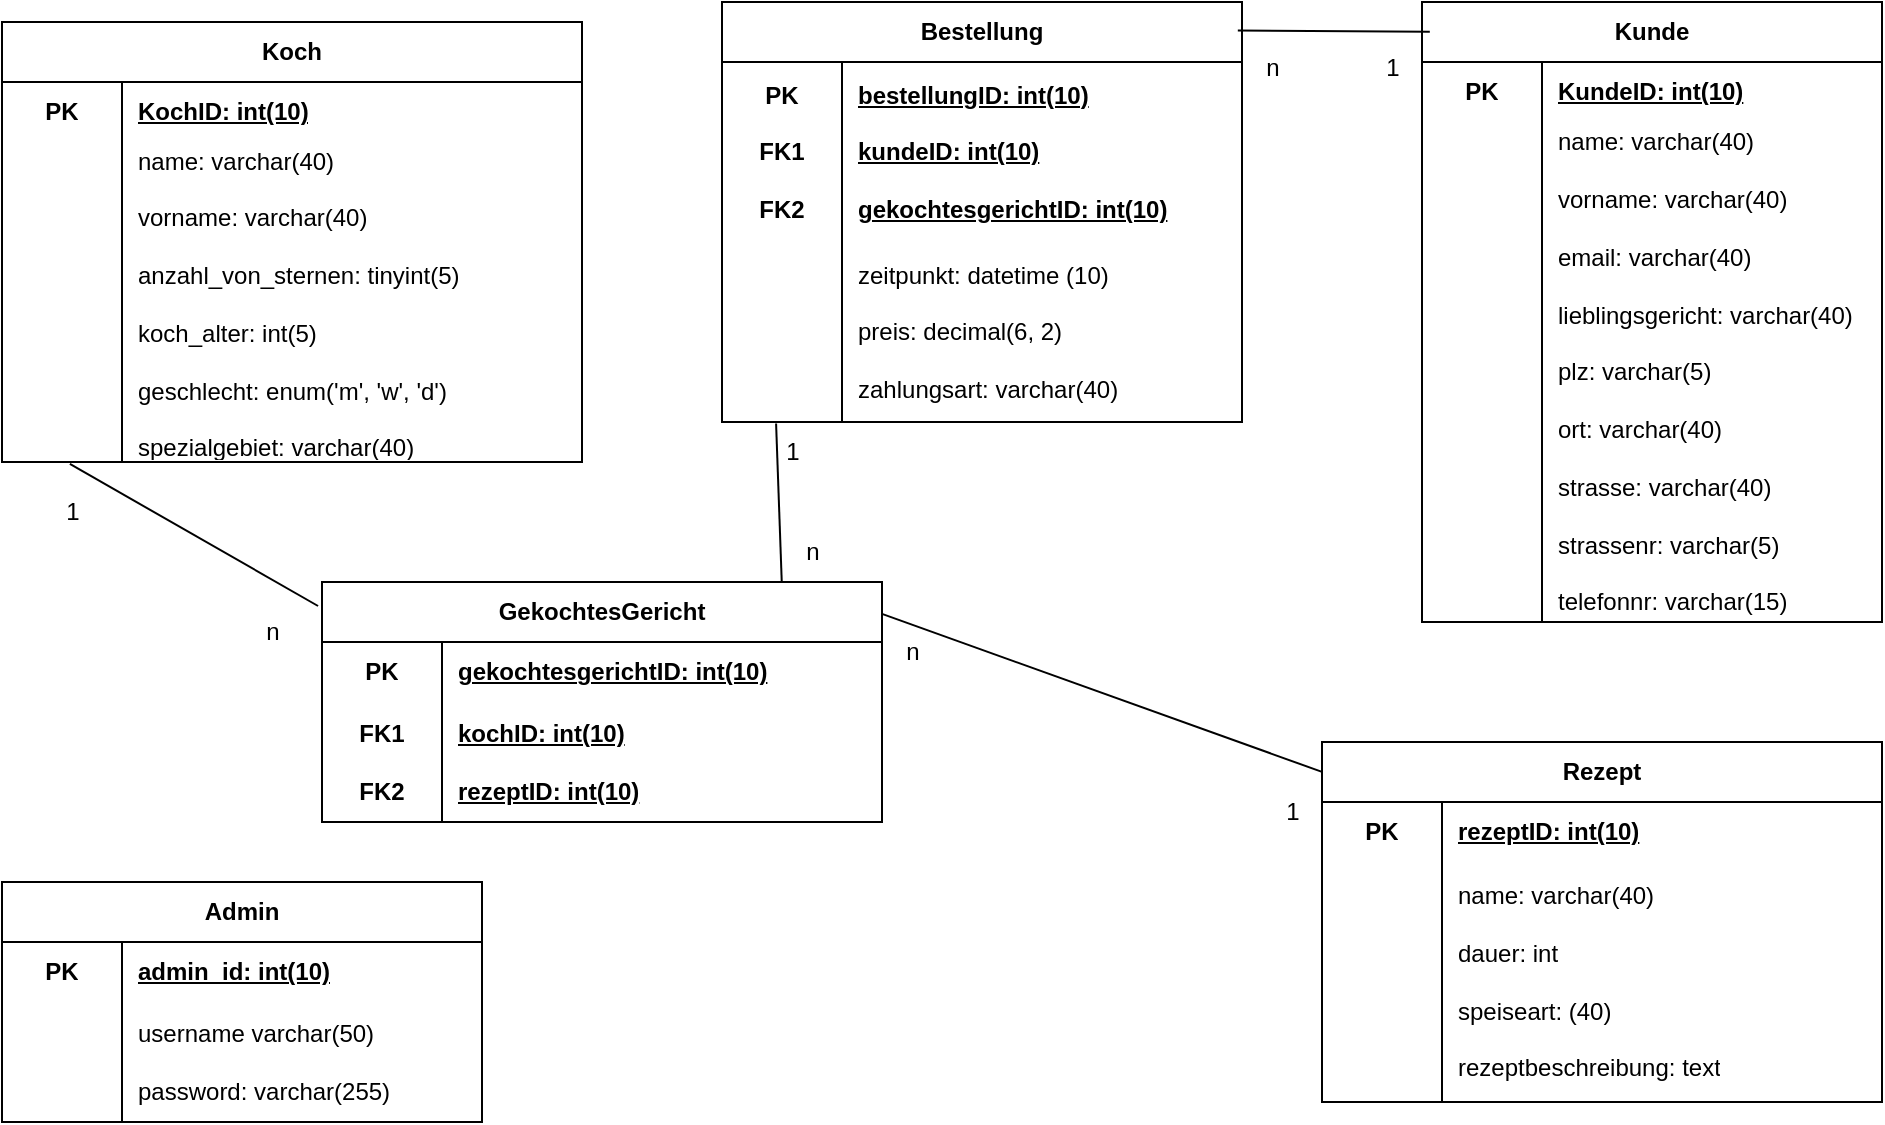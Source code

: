 <mxfile version="26.0.15">
  <diagram name="Page-1" id="0X0jc9GYxiRo_nt6wY35">
    <mxGraphModel dx="1674" dy="827" grid="1" gridSize="10" guides="1" tooltips="1" connect="1" arrows="0" fold="1" page="1" pageScale="1" pageWidth="850" pageHeight="1100" math="0" shadow="0">
      <root>
        <mxCell id="0" />
        <mxCell id="1" parent="0" />
        <mxCell id="qVFrCzrvDSvQBXu9FOAS-1" value="Koch" style="shape=table;startSize=30;container=1;collapsible=1;childLayout=tableLayout;fixedRows=1;rowLines=0;fontStyle=1;align=center;resizeLast=1;html=1;whiteSpace=wrap;" parent="1" vertex="1">
          <mxGeometry x="50" y="80" width="290" height="220" as="geometry" />
        </mxCell>
        <mxCell id="qVFrCzrvDSvQBXu9FOAS-2" value="" style="shape=tableRow;horizontal=0;startSize=0;swimlaneHead=0;swimlaneBody=0;fillColor=none;collapsible=0;dropTarget=0;points=[[0,0.5],[1,0.5]];portConstraint=eastwest;top=0;left=0;right=0;bottom=0;html=1;" parent="qVFrCzrvDSvQBXu9FOAS-1" vertex="1">
          <mxGeometry y="30" width="290" height="30" as="geometry" />
        </mxCell>
        <mxCell id="qVFrCzrvDSvQBXu9FOAS-3" value="PK" style="shape=partialRectangle;connectable=0;fillColor=none;top=0;left=0;bottom=0;right=0;fontStyle=1;overflow=hidden;html=1;whiteSpace=wrap;" parent="qVFrCzrvDSvQBXu9FOAS-2" vertex="1">
          <mxGeometry width="60" height="30" as="geometry">
            <mxRectangle width="60" height="30" as="alternateBounds" />
          </mxGeometry>
        </mxCell>
        <mxCell id="qVFrCzrvDSvQBXu9FOAS-4" value="KochID: int(10)" style="shape=partialRectangle;connectable=0;fillColor=none;top=0;left=0;bottom=0;right=0;align=left;spacingLeft=6;fontStyle=5;overflow=hidden;html=1;whiteSpace=wrap;" parent="qVFrCzrvDSvQBXu9FOAS-2" vertex="1">
          <mxGeometry x="60" width="230" height="30" as="geometry">
            <mxRectangle width="230" height="30" as="alternateBounds" />
          </mxGeometry>
        </mxCell>
        <mxCell id="qVFrCzrvDSvQBXu9FOAS-11" value="" style="shape=tableRow;horizontal=0;startSize=0;swimlaneHead=0;swimlaneBody=0;fillColor=none;collapsible=0;dropTarget=0;points=[[0,0.5],[1,0.5]];portConstraint=eastwest;top=0;left=0;right=0;bottom=0;html=1;" parent="qVFrCzrvDSvQBXu9FOAS-1" vertex="1">
          <mxGeometry y="60" width="290" height="160" as="geometry" />
        </mxCell>
        <mxCell id="qVFrCzrvDSvQBXu9FOAS-12" value="" style="shape=partialRectangle;connectable=0;fillColor=none;top=0;left=0;bottom=0;right=0;editable=1;overflow=hidden;html=1;whiteSpace=wrap;" parent="qVFrCzrvDSvQBXu9FOAS-11" vertex="1">
          <mxGeometry width="60" height="160" as="geometry">
            <mxRectangle width="60" height="160" as="alternateBounds" />
          </mxGeometry>
        </mxCell>
        <mxCell id="qVFrCzrvDSvQBXu9FOAS-13" value="name: varchar(40)&lt;div&gt;&lt;br&gt;&lt;/div&gt;&lt;div&gt;vorname: varchar(40)&lt;/div&gt;&lt;div&gt;&lt;br&gt;&lt;/div&gt;&lt;div&gt;anzahl_von_sternen: tinyint(5)&lt;/div&gt;&lt;div&gt;&lt;br&gt;&lt;/div&gt;&lt;div&gt;koch_alter: int(5)&lt;/div&gt;&lt;div&gt;&lt;br&gt;&lt;/div&gt;&lt;div&gt;geschlecht: enum(&#39;m&#39;, &#39;w&#39;, &#39;d&#39;)&lt;/div&gt;&lt;div&gt;&lt;br&gt;&lt;/div&gt;&lt;div&gt;spezialgebiet: varchar(40)&lt;/div&gt;" style="shape=partialRectangle;connectable=0;fillColor=none;top=0;left=0;bottom=0;right=0;align=left;spacingLeft=6;overflow=hidden;html=1;whiteSpace=wrap;" parent="qVFrCzrvDSvQBXu9FOAS-11" vertex="1">
          <mxGeometry x="60" width="230" height="160" as="geometry">
            <mxRectangle width="230" height="160" as="alternateBounds" />
          </mxGeometry>
        </mxCell>
        <mxCell id="qVFrCzrvDSvQBXu9FOAS-16" value="Kunde" style="shape=table;startSize=30;container=1;collapsible=1;childLayout=tableLayout;fixedRows=1;rowLines=0;fontStyle=1;align=center;resizeLast=1;html=1;whiteSpace=wrap;" parent="1" vertex="1">
          <mxGeometry x="760" y="70" width="230" height="310" as="geometry" />
        </mxCell>
        <mxCell id="qVFrCzrvDSvQBXu9FOAS-17" value="" style="shape=tableRow;horizontal=0;startSize=0;swimlaneHead=0;swimlaneBody=0;fillColor=none;collapsible=0;dropTarget=0;points=[[0,0.5],[1,0.5]];portConstraint=eastwest;top=0;left=0;right=0;bottom=0;html=1;" parent="qVFrCzrvDSvQBXu9FOAS-16" vertex="1">
          <mxGeometry y="30" width="230" height="30" as="geometry" />
        </mxCell>
        <mxCell id="qVFrCzrvDSvQBXu9FOAS-18" value="PK" style="shape=partialRectangle;connectable=0;fillColor=none;top=0;left=0;bottom=0;right=0;fontStyle=1;overflow=hidden;html=1;whiteSpace=wrap;" parent="qVFrCzrvDSvQBXu9FOAS-17" vertex="1">
          <mxGeometry width="60" height="30" as="geometry">
            <mxRectangle width="60" height="30" as="alternateBounds" />
          </mxGeometry>
        </mxCell>
        <mxCell id="qVFrCzrvDSvQBXu9FOAS-19" value="KundeID: int(10)" style="shape=partialRectangle;connectable=0;fillColor=none;top=0;left=0;bottom=0;right=0;align=left;spacingLeft=6;fontStyle=5;overflow=hidden;html=1;whiteSpace=wrap;" parent="qVFrCzrvDSvQBXu9FOAS-17" vertex="1">
          <mxGeometry x="60" width="170" height="30" as="geometry">
            <mxRectangle width="170" height="30" as="alternateBounds" />
          </mxGeometry>
        </mxCell>
        <mxCell id="qVFrCzrvDSvQBXu9FOAS-23" value="" style="shape=tableRow;horizontal=0;startSize=0;swimlaneHead=0;swimlaneBody=0;fillColor=none;collapsible=0;dropTarget=0;points=[[0,0.5],[1,0.5]];portConstraint=eastwest;top=0;left=0;right=0;bottom=0;html=1;" parent="qVFrCzrvDSvQBXu9FOAS-16" vertex="1">
          <mxGeometry y="60" width="230" height="250" as="geometry" />
        </mxCell>
        <mxCell id="qVFrCzrvDSvQBXu9FOAS-24" value="" style="shape=partialRectangle;connectable=0;fillColor=none;top=0;left=0;bottom=0;right=0;editable=1;overflow=hidden;html=1;whiteSpace=wrap;" parent="qVFrCzrvDSvQBXu9FOAS-23" vertex="1">
          <mxGeometry width="60" height="250" as="geometry">
            <mxRectangle width="60" height="250" as="alternateBounds" />
          </mxGeometry>
        </mxCell>
        <mxCell id="qVFrCzrvDSvQBXu9FOAS-25" value="name: varchar(40)&lt;div&gt;&lt;br&gt;&lt;/div&gt;&lt;div&gt;vorname: varchar(40)&lt;/div&gt;&lt;div&gt;&lt;br&gt;&lt;/div&gt;&lt;div&gt;email: varchar(40)&lt;/div&gt;&lt;div&gt;&lt;br&gt;&lt;/div&gt;&lt;div&gt;lieblingsgericht: varchar(40)&lt;/div&gt;&lt;div&gt;&lt;br&gt;&lt;/div&gt;&lt;div&gt;plz: varchar(5)&lt;/div&gt;&lt;div&gt;&lt;br&gt;&lt;/div&gt;&lt;div&gt;ort: varchar(40)&lt;/div&gt;&lt;div&gt;&lt;br&gt;&lt;/div&gt;&lt;div&gt;strasse: varchar(40)&lt;/div&gt;&lt;div&gt;&lt;br&gt;&lt;/div&gt;&lt;div&gt;strassenr: varchar(5)&lt;/div&gt;&lt;div&gt;&lt;br&gt;&lt;/div&gt;&lt;div&gt;telefonnr: varchar(15)&lt;/div&gt;" style="shape=partialRectangle;connectable=0;fillColor=none;top=0;left=0;bottom=0;right=0;align=left;spacingLeft=6;overflow=hidden;html=1;whiteSpace=wrap;" parent="qVFrCzrvDSvQBXu9FOAS-23" vertex="1">
          <mxGeometry x="60" width="170" height="250" as="geometry">
            <mxRectangle width="170" height="250" as="alternateBounds" />
          </mxGeometry>
        </mxCell>
        <mxCell id="qVFrCzrvDSvQBXu9FOAS-42" value="Rezept" style="shape=table;startSize=30;container=1;collapsible=1;childLayout=tableLayout;fixedRows=1;rowLines=0;fontStyle=1;align=center;resizeLast=1;html=1;whiteSpace=wrap;" parent="1" vertex="1">
          <mxGeometry x="710" y="440" width="280" height="180" as="geometry" />
        </mxCell>
        <mxCell id="qVFrCzrvDSvQBXu9FOAS-43" value="" style="shape=tableRow;horizontal=0;startSize=0;swimlaneHead=0;swimlaneBody=0;fillColor=none;collapsible=0;dropTarget=0;points=[[0,0.5],[1,0.5]];portConstraint=eastwest;top=0;left=0;right=0;bottom=0;html=1;" parent="qVFrCzrvDSvQBXu9FOAS-42" vertex="1">
          <mxGeometry y="30" width="280" height="30" as="geometry" />
        </mxCell>
        <mxCell id="qVFrCzrvDSvQBXu9FOAS-44" value="PK" style="shape=partialRectangle;connectable=0;fillColor=none;top=0;left=0;bottom=0;right=0;fontStyle=1;overflow=hidden;html=1;whiteSpace=wrap;" parent="qVFrCzrvDSvQBXu9FOAS-43" vertex="1">
          <mxGeometry width="60" height="30" as="geometry">
            <mxRectangle width="60" height="30" as="alternateBounds" />
          </mxGeometry>
        </mxCell>
        <mxCell id="qVFrCzrvDSvQBXu9FOAS-45" value="rezeptID: int(10)" style="shape=partialRectangle;connectable=0;fillColor=none;top=0;left=0;bottom=0;right=0;align=left;spacingLeft=6;fontStyle=5;overflow=hidden;html=1;whiteSpace=wrap;" parent="qVFrCzrvDSvQBXu9FOAS-43" vertex="1">
          <mxGeometry x="60" width="220" height="30" as="geometry">
            <mxRectangle width="220" height="30" as="alternateBounds" />
          </mxGeometry>
        </mxCell>
        <mxCell id="qVFrCzrvDSvQBXu9FOAS-49" value="" style="shape=tableRow;horizontal=0;startSize=0;swimlaneHead=0;swimlaneBody=0;fillColor=none;collapsible=0;dropTarget=0;points=[[0,0.5],[1,0.5]];portConstraint=eastwest;top=0;left=0;right=0;bottom=0;html=1;" parent="qVFrCzrvDSvQBXu9FOAS-42" vertex="1">
          <mxGeometry y="60" width="280" height="120" as="geometry" />
        </mxCell>
        <mxCell id="qVFrCzrvDSvQBXu9FOAS-50" value="" style="shape=partialRectangle;connectable=0;fillColor=none;top=0;left=0;bottom=0;right=0;editable=1;overflow=hidden;html=1;whiteSpace=wrap;" parent="qVFrCzrvDSvQBXu9FOAS-49" vertex="1">
          <mxGeometry width="60" height="120" as="geometry">
            <mxRectangle width="60" height="120" as="alternateBounds" />
          </mxGeometry>
        </mxCell>
        <mxCell id="qVFrCzrvDSvQBXu9FOAS-51" value="name: varchar(40)&lt;div&gt;&lt;br&gt;&lt;/div&gt;&lt;div&gt;dauer: int&lt;/div&gt;&lt;div&gt;&lt;br&gt;&lt;/div&gt;&lt;div&gt;speiseart: (40)&lt;/div&gt;&lt;div&gt;&lt;br&gt;&lt;/div&gt;&lt;div&gt;rezeptbeschreibung: text&lt;/div&gt;" style="shape=partialRectangle;connectable=0;fillColor=none;top=0;left=0;bottom=0;right=0;align=left;spacingLeft=6;overflow=hidden;html=1;whiteSpace=wrap;" parent="qVFrCzrvDSvQBXu9FOAS-49" vertex="1">
          <mxGeometry x="60" width="220" height="120" as="geometry">
            <mxRectangle width="220" height="120" as="alternateBounds" />
          </mxGeometry>
        </mxCell>
        <mxCell id="qVFrCzrvDSvQBXu9FOAS-55" value="GekochtesGericht" style="shape=table;startSize=30;container=1;collapsible=1;childLayout=tableLayout;fixedRows=1;rowLines=0;fontStyle=1;align=center;resizeLast=1;html=1;whiteSpace=wrap;" parent="1" vertex="1">
          <mxGeometry x="210" y="360" width="280" height="120" as="geometry" />
        </mxCell>
        <mxCell id="qVFrCzrvDSvQBXu9FOAS-56" value="" style="shape=tableRow;horizontal=0;startSize=0;swimlaneHead=0;swimlaneBody=0;fillColor=none;collapsible=0;dropTarget=0;points=[[0,0.5],[1,0.5]];portConstraint=eastwest;top=0;left=0;right=0;bottom=0;html=1;" parent="qVFrCzrvDSvQBXu9FOAS-55" vertex="1">
          <mxGeometry y="30" width="280" height="30" as="geometry" />
        </mxCell>
        <mxCell id="qVFrCzrvDSvQBXu9FOAS-57" value="PK" style="shape=partialRectangle;connectable=0;fillColor=none;top=0;left=0;bottom=0;right=0;fontStyle=1;overflow=hidden;html=1;whiteSpace=wrap;" parent="qVFrCzrvDSvQBXu9FOAS-56" vertex="1">
          <mxGeometry width="60" height="30" as="geometry">
            <mxRectangle width="60" height="30" as="alternateBounds" />
          </mxGeometry>
        </mxCell>
        <mxCell id="qVFrCzrvDSvQBXu9FOAS-58" value="gekochtesgerichtID: int(10)" style="shape=partialRectangle;connectable=0;fillColor=none;top=0;left=0;bottom=0;right=0;align=left;spacingLeft=6;fontStyle=5;overflow=hidden;html=1;whiteSpace=wrap;" parent="qVFrCzrvDSvQBXu9FOAS-56" vertex="1">
          <mxGeometry x="60" width="220" height="30" as="geometry">
            <mxRectangle width="220" height="30" as="alternateBounds" />
          </mxGeometry>
        </mxCell>
        <mxCell id="qVFrCzrvDSvQBXu9FOAS-59" value="" style="shape=tableRow;horizontal=0;startSize=0;swimlaneHead=0;swimlaneBody=0;fillColor=none;collapsible=0;dropTarget=0;points=[[0,0.5],[1,0.5]];portConstraint=eastwest;top=0;left=0;right=0;bottom=1;html=1;" parent="qVFrCzrvDSvQBXu9FOAS-55" vertex="1">
          <mxGeometry y="60" width="280" height="60" as="geometry" />
        </mxCell>
        <mxCell id="qVFrCzrvDSvQBXu9FOAS-60" value="FK1&lt;div&gt;&lt;br&gt;&lt;/div&gt;&lt;div&gt;FK2&lt;/div&gt;" style="shape=partialRectangle;connectable=0;fillColor=none;top=0;left=0;bottom=0;right=0;fontStyle=1;overflow=hidden;html=1;whiteSpace=wrap;" parent="qVFrCzrvDSvQBXu9FOAS-59" vertex="1">
          <mxGeometry width="60" height="60" as="geometry">
            <mxRectangle width="60" height="60" as="alternateBounds" />
          </mxGeometry>
        </mxCell>
        <mxCell id="qVFrCzrvDSvQBXu9FOAS-61" value="kochID: int(10)&lt;div&gt;&lt;br&gt;&lt;/div&gt;&lt;div&gt;rezeptID: int(10)&lt;/div&gt;" style="shape=partialRectangle;connectable=0;fillColor=none;top=0;left=0;bottom=0;right=0;align=left;spacingLeft=6;fontStyle=5;overflow=hidden;html=1;whiteSpace=wrap;" parent="qVFrCzrvDSvQBXu9FOAS-59" vertex="1">
          <mxGeometry x="60" width="220" height="60" as="geometry">
            <mxRectangle width="220" height="60" as="alternateBounds" />
          </mxGeometry>
        </mxCell>
        <mxCell id="qVFrCzrvDSvQBXu9FOAS-68" value="Bestellung" style="shape=table;startSize=30;container=1;collapsible=1;childLayout=tableLayout;fixedRows=1;rowLines=0;fontStyle=1;align=center;resizeLast=1;html=1;whiteSpace=wrap;" parent="1" vertex="1">
          <mxGeometry x="410" y="70" width="260" height="210" as="geometry" />
        </mxCell>
        <mxCell id="qVFrCzrvDSvQBXu9FOAS-69" value="" style="shape=tableRow;horizontal=0;startSize=0;swimlaneHead=0;swimlaneBody=0;fillColor=none;collapsible=0;dropTarget=0;points=[[0,0.5],[1,0.5]];portConstraint=eastwest;top=0;left=0;right=0;bottom=0;html=1;" parent="qVFrCzrvDSvQBXu9FOAS-68" vertex="1">
          <mxGeometry y="30" width="260" height="90" as="geometry" />
        </mxCell>
        <mxCell id="qVFrCzrvDSvQBXu9FOAS-70" value="PK&lt;div&gt;&lt;br&gt;&lt;/div&gt;&lt;div&gt;FK1&lt;/div&gt;&lt;div&gt;&lt;br&gt;&lt;/div&gt;&lt;div&gt;FK2&lt;/div&gt;" style="shape=partialRectangle;connectable=0;fillColor=none;top=0;left=0;bottom=0;right=0;fontStyle=1;overflow=hidden;html=1;whiteSpace=wrap;" parent="qVFrCzrvDSvQBXu9FOAS-69" vertex="1">
          <mxGeometry width="60" height="90" as="geometry">
            <mxRectangle width="60" height="90" as="alternateBounds" />
          </mxGeometry>
        </mxCell>
        <mxCell id="qVFrCzrvDSvQBXu9FOAS-71" value="bestellungID: int(10)&lt;div&gt;&lt;br&gt;&lt;/div&gt;&lt;div&gt;kundeID: int(10)&lt;/div&gt;&lt;div&gt;&lt;br&gt;&lt;/div&gt;&lt;div&gt;gekochtesgerichtID: int(10)&lt;/div&gt;" style="shape=partialRectangle;connectable=0;fillColor=none;top=0;left=0;bottom=0;right=0;align=left;spacingLeft=6;fontStyle=5;overflow=hidden;html=1;whiteSpace=wrap;" parent="qVFrCzrvDSvQBXu9FOAS-69" vertex="1">
          <mxGeometry x="60" width="200" height="90" as="geometry">
            <mxRectangle width="200" height="90" as="alternateBounds" />
          </mxGeometry>
        </mxCell>
        <mxCell id="qVFrCzrvDSvQBXu9FOAS-75" value="" style="shape=tableRow;horizontal=0;startSize=0;swimlaneHead=0;swimlaneBody=0;fillColor=none;collapsible=0;dropTarget=0;points=[[0,0.5],[1,0.5]];portConstraint=eastwest;top=0;left=0;right=0;bottom=0;html=1;" parent="qVFrCzrvDSvQBXu9FOAS-68" vertex="1">
          <mxGeometry y="120" width="260" height="90" as="geometry" />
        </mxCell>
        <mxCell id="qVFrCzrvDSvQBXu9FOAS-76" value="" style="shape=partialRectangle;connectable=0;fillColor=none;top=0;left=0;bottom=0;right=0;editable=1;overflow=hidden;html=1;whiteSpace=wrap;" parent="qVFrCzrvDSvQBXu9FOAS-75" vertex="1">
          <mxGeometry width="60" height="90" as="geometry">
            <mxRectangle width="60" height="90" as="alternateBounds" />
          </mxGeometry>
        </mxCell>
        <mxCell id="qVFrCzrvDSvQBXu9FOAS-77" value="zeitpunkt: datetime (10)&lt;div&gt;&lt;br&gt;&lt;/div&gt;&lt;div&gt;preis: decimal(6, 2)&lt;/div&gt;&lt;div&gt;&lt;br&gt;&lt;/div&gt;&lt;div&gt;zahlungsart: varchar(40)&lt;/div&gt;" style="shape=partialRectangle;connectable=0;fillColor=none;top=0;left=0;bottom=0;right=0;align=left;spacingLeft=6;overflow=hidden;html=1;whiteSpace=wrap;" parent="qVFrCzrvDSvQBXu9FOAS-75" vertex="1">
          <mxGeometry x="60" width="200" height="90" as="geometry">
            <mxRectangle width="200" height="90" as="alternateBounds" />
          </mxGeometry>
        </mxCell>
        <mxCell id="qVFrCzrvDSvQBXu9FOAS-81" value="" style="endArrow=none;html=1;rounded=0;exitX=1;exitY=0.133;exitDx=0;exitDy=0;exitPerimeter=0;entryX=0;entryY=0.083;entryDx=0;entryDy=0;entryPerimeter=0;" parent="1" source="qVFrCzrvDSvQBXu9FOAS-55" target="qVFrCzrvDSvQBXu9FOAS-42" edge="1">
          <mxGeometry width="50" height="50" relative="1" as="geometry">
            <mxPoint x="460" y="470" as="sourcePoint" />
            <mxPoint x="730" y="490" as="targetPoint" />
          </mxGeometry>
        </mxCell>
        <mxCell id="qVFrCzrvDSvQBXu9FOAS-82" value="n" style="text;html=1;align=center;verticalAlign=middle;resizable=0;points=[];autosize=1;strokeColor=none;fillColor=none;" parent="1" vertex="1">
          <mxGeometry x="490" y="380" width="30" height="30" as="geometry" />
        </mxCell>
        <mxCell id="qVFrCzrvDSvQBXu9FOAS-83" value="1" style="text;html=1;align=center;verticalAlign=middle;resizable=0;points=[];autosize=1;strokeColor=none;fillColor=none;" parent="1" vertex="1">
          <mxGeometry x="680" y="460" width="30" height="30" as="geometry" />
        </mxCell>
        <mxCell id="qVFrCzrvDSvQBXu9FOAS-84" value="" style="endArrow=none;html=1;rounded=0;entryX=0.117;entryY=1.006;entryDx=0;entryDy=0;entryPerimeter=0;exitX=-0.007;exitY=0.1;exitDx=0;exitDy=0;exitPerimeter=0;" parent="1" source="qVFrCzrvDSvQBXu9FOAS-55" target="qVFrCzrvDSvQBXu9FOAS-11" edge="1">
          <mxGeometry width="50" height="50" relative="1" as="geometry">
            <mxPoint x="30" y="400" as="sourcePoint" />
            <mxPoint x="80" y="350" as="targetPoint" />
          </mxGeometry>
        </mxCell>
        <mxCell id="qVFrCzrvDSvQBXu9FOAS-85" value="1" style="text;html=1;align=center;verticalAlign=middle;resizable=0;points=[];autosize=1;strokeColor=none;fillColor=none;" parent="1" vertex="1">
          <mxGeometry x="70" y="310" width="30" height="30" as="geometry" />
        </mxCell>
        <mxCell id="qVFrCzrvDSvQBXu9FOAS-86" value="n" style="text;html=1;align=center;verticalAlign=middle;resizable=0;points=[];autosize=1;strokeColor=none;fillColor=none;" parent="1" vertex="1">
          <mxGeometry x="170" y="370" width="30" height="30" as="geometry" />
        </mxCell>
        <mxCell id="qVFrCzrvDSvQBXu9FOAS-87" value="" style="endArrow=none;html=1;rounded=0;entryX=0.104;entryY=1.008;entryDx=0;entryDy=0;entryPerimeter=0;exitX=0.821;exitY=0;exitDx=0;exitDy=0;exitPerimeter=0;" parent="1" source="qVFrCzrvDSvQBXu9FOAS-55" target="qVFrCzrvDSvQBXu9FOAS-75" edge="1">
          <mxGeometry width="50" height="50" relative="1" as="geometry">
            <mxPoint x="380" y="410" as="sourcePoint" />
            <mxPoint x="430" y="360" as="targetPoint" />
          </mxGeometry>
        </mxCell>
        <mxCell id="qVFrCzrvDSvQBXu9FOAS-88" value="n" style="text;html=1;align=center;verticalAlign=middle;resizable=0;points=[];autosize=1;strokeColor=none;fillColor=none;" parent="1" vertex="1">
          <mxGeometry x="440" y="330" width="30" height="30" as="geometry" />
        </mxCell>
        <mxCell id="qVFrCzrvDSvQBXu9FOAS-89" value="1" style="text;html=1;align=center;verticalAlign=middle;resizable=0;points=[];autosize=1;strokeColor=none;fillColor=none;" parent="1" vertex="1">
          <mxGeometry x="430" y="280" width="30" height="30" as="geometry" />
        </mxCell>
        <mxCell id="qVFrCzrvDSvQBXu9FOAS-92" value="" style="endArrow=none;html=1;rounded=0;entryX=0.017;entryY=0.048;entryDx=0;entryDy=0;entryPerimeter=0;exitX=0.992;exitY=0.068;exitDx=0;exitDy=0;exitPerimeter=0;" parent="1" source="qVFrCzrvDSvQBXu9FOAS-68" target="qVFrCzrvDSvQBXu9FOAS-16" edge="1">
          <mxGeometry width="50" height="50" relative="1" as="geometry">
            <mxPoint x="730" y="140" as="sourcePoint" />
            <mxPoint x="780" y="90" as="targetPoint" />
          </mxGeometry>
        </mxCell>
        <mxCell id="qVFrCzrvDSvQBXu9FOAS-93" value="n" style="text;html=1;align=center;verticalAlign=middle;resizable=0;points=[];autosize=1;strokeColor=none;fillColor=none;" parent="1" vertex="1">
          <mxGeometry x="670" y="88" width="30" height="30" as="geometry" />
        </mxCell>
        <mxCell id="qVFrCzrvDSvQBXu9FOAS-94" value="1" style="text;html=1;align=center;verticalAlign=middle;resizable=0;points=[];autosize=1;strokeColor=none;fillColor=none;" parent="1" vertex="1">
          <mxGeometry x="730" y="88" width="30" height="30" as="geometry" />
        </mxCell>
        <mxCell id="qVFrCzrvDSvQBXu9FOAS-95" value="Admin" style="shape=table;startSize=30;container=1;collapsible=1;childLayout=tableLayout;fixedRows=1;rowLines=0;fontStyle=1;align=center;resizeLast=1;html=1;whiteSpace=wrap;" parent="1" vertex="1">
          <mxGeometry x="50" y="510" width="240" height="120" as="geometry" />
        </mxCell>
        <mxCell id="qVFrCzrvDSvQBXu9FOAS-96" value="" style="shape=tableRow;horizontal=0;startSize=0;swimlaneHead=0;swimlaneBody=0;fillColor=none;collapsible=0;dropTarget=0;points=[[0,0.5],[1,0.5]];portConstraint=eastwest;top=0;left=0;right=0;bottom=0;html=1;" parent="qVFrCzrvDSvQBXu9FOAS-95" vertex="1">
          <mxGeometry y="30" width="240" height="30" as="geometry" />
        </mxCell>
        <mxCell id="qVFrCzrvDSvQBXu9FOAS-97" value="PK" style="shape=partialRectangle;connectable=0;fillColor=none;top=0;left=0;bottom=0;right=0;fontStyle=1;overflow=hidden;html=1;whiteSpace=wrap;" parent="qVFrCzrvDSvQBXu9FOAS-96" vertex="1">
          <mxGeometry width="60" height="30" as="geometry">
            <mxRectangle width="60" height="30" as="alternateBounds" />
          </mxGeometry>
        </mxCell>
        <mxCell id="qVFrCzrvDSvQBXu9FOAS-98" value="admin_id: int(10)" style="shape=partialRectangle;connectable=0;fillColor=none;top=0;left=0;bottom=0;right=0;align=left;spacingLeft=6;fontStyle=5;overflow=hidden;html=1;whiteSpace=wrap;" parent="qVFrCzrvDSvQBXu9FOAS-96" vertex="1">
          <mxGeometry x="60" width="180" height="30" as="geometry">
            <mxRectangle width="180" height="30" as="alternateBounds" />
          </mxGeometry>
        </mxCell>
        <mxCell id="qVFrCzrvDSvQBXu9FOAS-102" value="" style="shape=tableRow;horizontal=0;startSize=0;swimlaneHead=0;swimlaneBody=0;fillColor=none;collapsible=0;dropTarget=0;points=[[0,0.5],[1,0.5]];portConstraint=eastwest;top=0;left=0;right=0;bottom=0;html=1;" parent="qVFrCzrvDSvQBXu9FOAS-95" vertex="1">
          <mxGeometry y="60" width="240" height="60" as="geometry" />
        </mxCell>
        <mxCell id="qVFrCzrvDSvQBXu9FOAS-103" value="" style="shape=partialRectangle;connectable=0;fillColor=none;top=0;left=0;bottom=0;right=0;editable=1;overflow=hidden;html=1;whiteSpace=wrap;" parent="qVFrCzrvDSvQBXu9FOAS-102" vertex="1">
          <mxGeometry width="60" height="60" as="geometry">
            <mxRectangle width="60" height="60" as="alternateBounds" />
          </mxGeometry>
        </mxCell>
        <mxCell id="qVFrCzrvDSvQBXu9FOAS-104" value="username varchar(50)&lt;div&gt;&lt;br&gt;&lt;/div&gt;&lt;div&gt;password: varchar(255)&lt;/div&gt;" style="shape=partialRectangle;connectable=0;fillColor=none;top=0;left=0;bottom=0;right=0;align=left;spacingLeft=6;overflow=hidden;html=1;whiteSpace=wrap;" parent="qVFrCzrvDSvQBXu9FOAS-102" vertex="1">
          <mxGeometry x="60" width="180" height="60" as="geometry">
            <mxRectangle width="180" height="60" as="alternateBounds" />
          </mxGeometry>
        </mxCell>
      </root>
    </mxGraphModel>
  </diagram>
</mxfile>

